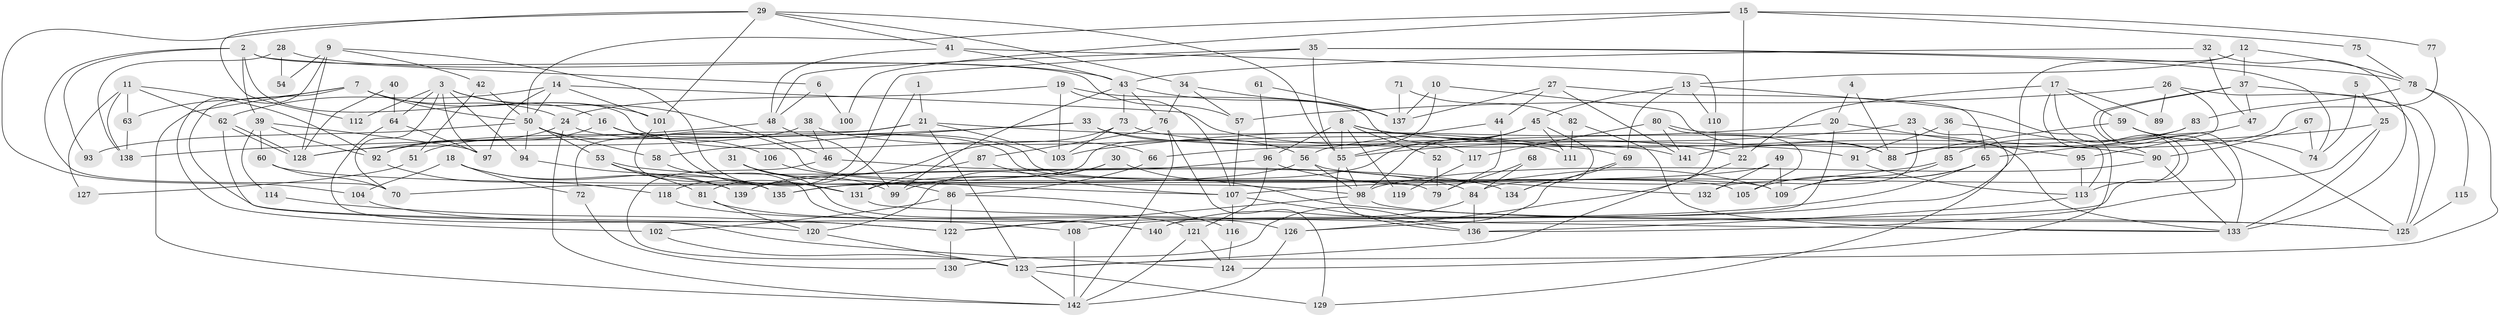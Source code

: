 // Generated by graph-tools (version 1.1) at 2025/36/03/09/25 02:36:15]
// undirected, 142 vertices, 284 edges
graph export_dot {
graph [start="1"]
  node [color=gray90,style=filled];
  1;
  2;
  3;
  4;
  5;
  6;
  7;
  8;
  9;
  10;
  11;
  12;
  13;
  14;
  15;
  16;
  17;
  18;
  19;
  20;
  21;
  22;
  23;
  24;
  25;
  26;
  27;
  28;
  29;
  30;
  31;
  32;
  33;
  34;
  35;
  36;
  37;
  38;
  39;
  40;
  41;
  42;
  43;
  44;
  45;
  46;
  47;
  48;
  49;
  50;
  51;
  52;
  53;
  54;
  55;
  56;
  57;
  58;
  59;
  60;
  61;
  62;
  63;
  64;
  65;
  66;
  67;
  68;
  69;
  70;
  71;
  72;
  73;
  74;
  75;
  76;
  77;
  78;
  79;
  80;
  81;
  82;
  83;
  84;
  85;
  86;
  87;
  88;
  89;
  90;
  91;
  92;
  93;
  94;
  95;
  96;
  97;
  98;
  99;
  100;
  101;
  102;
  103;
  104;
  105;
  106;
  107;
  108;
  109;
  110;
  111;
  112;
  113;
  114;
  115;
  116;
  117;
  118;
  119;
  120;
  121;
  122;
  123;
  124;
  125;
  126;
  127;
  128;
  129;
  130;
  131;
  132;
  133;
  134;
  135;
  136;
  137;
  138;
  139;
  140;
  141;
  142;
  1 -- 21;
  1 -- 81;
  2 -- 57;
  2 -- 70;
  2 -- 6;
  2 -- 39;
  2 -- 66;
  2 -- 93;
  3 -- 97;
  3 -- 70;
  3 -- 16;
  3 -- 46;
  3 -- 64;
  3 -- 94;
  3 -- 112;
  4 -- 20;
  4 -- 88;
  5 -- 74;
  5 -- 25;
  6 -- 48;
  6 -- 100;
  7 -- 63;
  7 -- 101;
  7 -- 24;
  7 -- 50;
  7 -- 122;
  7 -- 142;
  8 -- 55;
  8 -- 90;
  8 -- 22;
  8 -- 52;
  8 -- 96;
  8 -- 119;
  9 -- 102;
  9 -- 131;
  9 -- 42;
  9 -- 54;
  9 -- 128;
  10 -- 88;
  10 -- 137;
  10 -- 70;
  11 -- 62;
  11 -- 92;
  11 -- 63;
  11 -- 127;
  11 -- 138;
  12 -- 78;
  12 -- 108;
  12 -- 13;
  12 -- 37;
  13 -- 45;
  13 -- 69;
  13 -- 110;
  13 -- 124;
  14 -- 97;
  14 -- 50;
  14 -- 62;
  14 -- 91;
  14 -- 101;
  15 -- 22;
  15 -- 50;
  15 -- 75;
  15 -- 77;
  15 -- 100;
  16 -- 109;
  16 -- 51;
  16 -- 106;
  17 -- 22;
  17 -- 59;
  17 -- 89;
  17 -- 90;
  17 -- 113;
  18 -- 72;
  18 -- 139;
  18 -- 104;
  18 -- 135;
  19 -- 24;
  19 -- 107;
  19 -- 103;
  19 -- 117;
  20 -- 140;
  20 -- 103;
  20 -- 95;
  21 -- 103;
  21 -- 123;
  21 -- 69;
  21 -- 72;
  21 -- 92;
  22 -- 123;
  23 -- 129;
  23 -- 55;
  23 -- 132;
  24 -- 142;
  24 -- 92;
  24 -- 105;
  25 -- 84;
  25 -- 133;
  25 -- 66;
  26 -- 125;
  26 -- 95;
  26 -- 57;
  26 -- 89;
  27 -- 141;
  27 -- 65;
  27 -- 44;
  27 -- 137;
  28 -- 138;
  28 -- 43;
  28 -- 54;
  29 -- 101;
  29 -- 55;
  29 -- 34;
  29 -- 41;
  29 -- 104;
  29 -- 112;
  30 -- 120;
  30 -- 125;
  30 -- 99;
  31 -- 121;
  31 -- 99;
  31 -- 86;
  32 -- 133;
  32 -- 43;
  32 -- 47;
  33 -- 56;
  33 -- 58;
  33 -- 138;
  33 -- 141;
  34 -- 76;
  34 -- 57;
  34 -- 137;
  35 -- 48;
  35 -- 55;
  35 -- 74;
  35 -- 78;
  35 -- 118;
  36 -- 113;
  36 -- 85;
  36 -- 91;
  37 -- 47;
  37 -- 125;
  37 -- 126;
  37 -- 136;
  38 -- 128;
  38 -- 46;
  38 -- 111;
  39 -- 92;
  39 -- 60;
  39 -- 97;
  39 -- 114;
  40 -- 64;
  40 -- 128;
  41 -- 43;
  41 -- 48;
  41 -- 110;
  42 -- 50;
  42 -- 51;
  43 -- 137;
  43 -- 99;
  43 -- 73;
  43 -- 76;
  44 -- 56;
  44 -- 79;
  45 -- 98;
  45 -- 131;
  45 -- 55;
  45 -- 111;
  45 -- 134;
  46 -- 134;
  46 -- 123;
  47 -- 65;
  48 -- 128;
  48 -- 99;
  49 -- 132;
  49 -- 135;
  49 -- 109;
  50 -- 53;
  50 -- 58;
  50 -- 79;
  50 -- 93;
  50 -- 94;
  51 -- 127;
  52 -- 79;
  53 -- 135;
  53 -- 81;
  53 -- 84;
  55 -- 136;
  55 -- 98;
  56 -- 98;
  56 -- 135;
  56 -- 132;
  57 -- 107;
  58 -- 140;
  59 -- 133;
  59 -- 125;
  59 -- 74;
  59 -- 88;
  60 -- 98;
  60 -- 70;
  61 -- 137;
  61 -- 96;
  62 -- 128;
  62 -- 128;
  62 -- 120;
  63 -- 138;
  64 -- 124;
  64 -- 97;
  65 -- 122;
  65 -- 109;
  65 -- 105;
  66 -- 86;
  67 -- 74;
  67 -- 90;
  68 -- 79;
  68 -- 84;
  69 -- 130;
  69 -- 134;
  71 -- 82;
  71 -- 137;
  72 -- 130;
  73 -- 139;
  73 -- 88;
  73 -- 103;
  75 -- 78;
  76 -- 142;
  76 -- 87;
  76 -- 129;
  77 -- 88;
  78 -- 123;
  78 -- 83;
  78 -- 115;
  80 -- 141;
  80 -- 105;
  80 -- 117;
  80 -- 133;
  81 -- 120;
  81 -- 126;
  82 -- 111;
  82 -- 133;
  83 -- 85;
  83 -- 141;
  84 -- 136;
  84 -- 140;
  85 -- 107;
  85 -- 109;
  86 -- 102;
  86 -- 116;
  86 -- 122;
  87 -- 107;
  87 -- 131;
  90 -- 98;
  90 -- 133;
  91 -- 113;
  92 -- 118;
  94 -- 139;
  95 -- 113;
  96 -- 121;
  96 -- 109;
  96 -- 139;
  98 -- 122;
  98 -- 125;
  101 -- 131;
  101 -- 135;
  102 -- 123;
  104 -- 108;
  106 -- 107;
  107 -- 136;
  107 -- 116;
  108 -- 142;
  110 -- 126;
  113 -- 136;
  114 -- 122;
  115 -- 125;
  116 -- 124;
  117 -- 119;
  118 -- 140;
  120 -- 123;
  121 -- 124;
  121 -- 142;
  122 -- 130;
  123 -- 142;
  123 -- 129;
  126 -- 142;
  131 -- 133;
}
